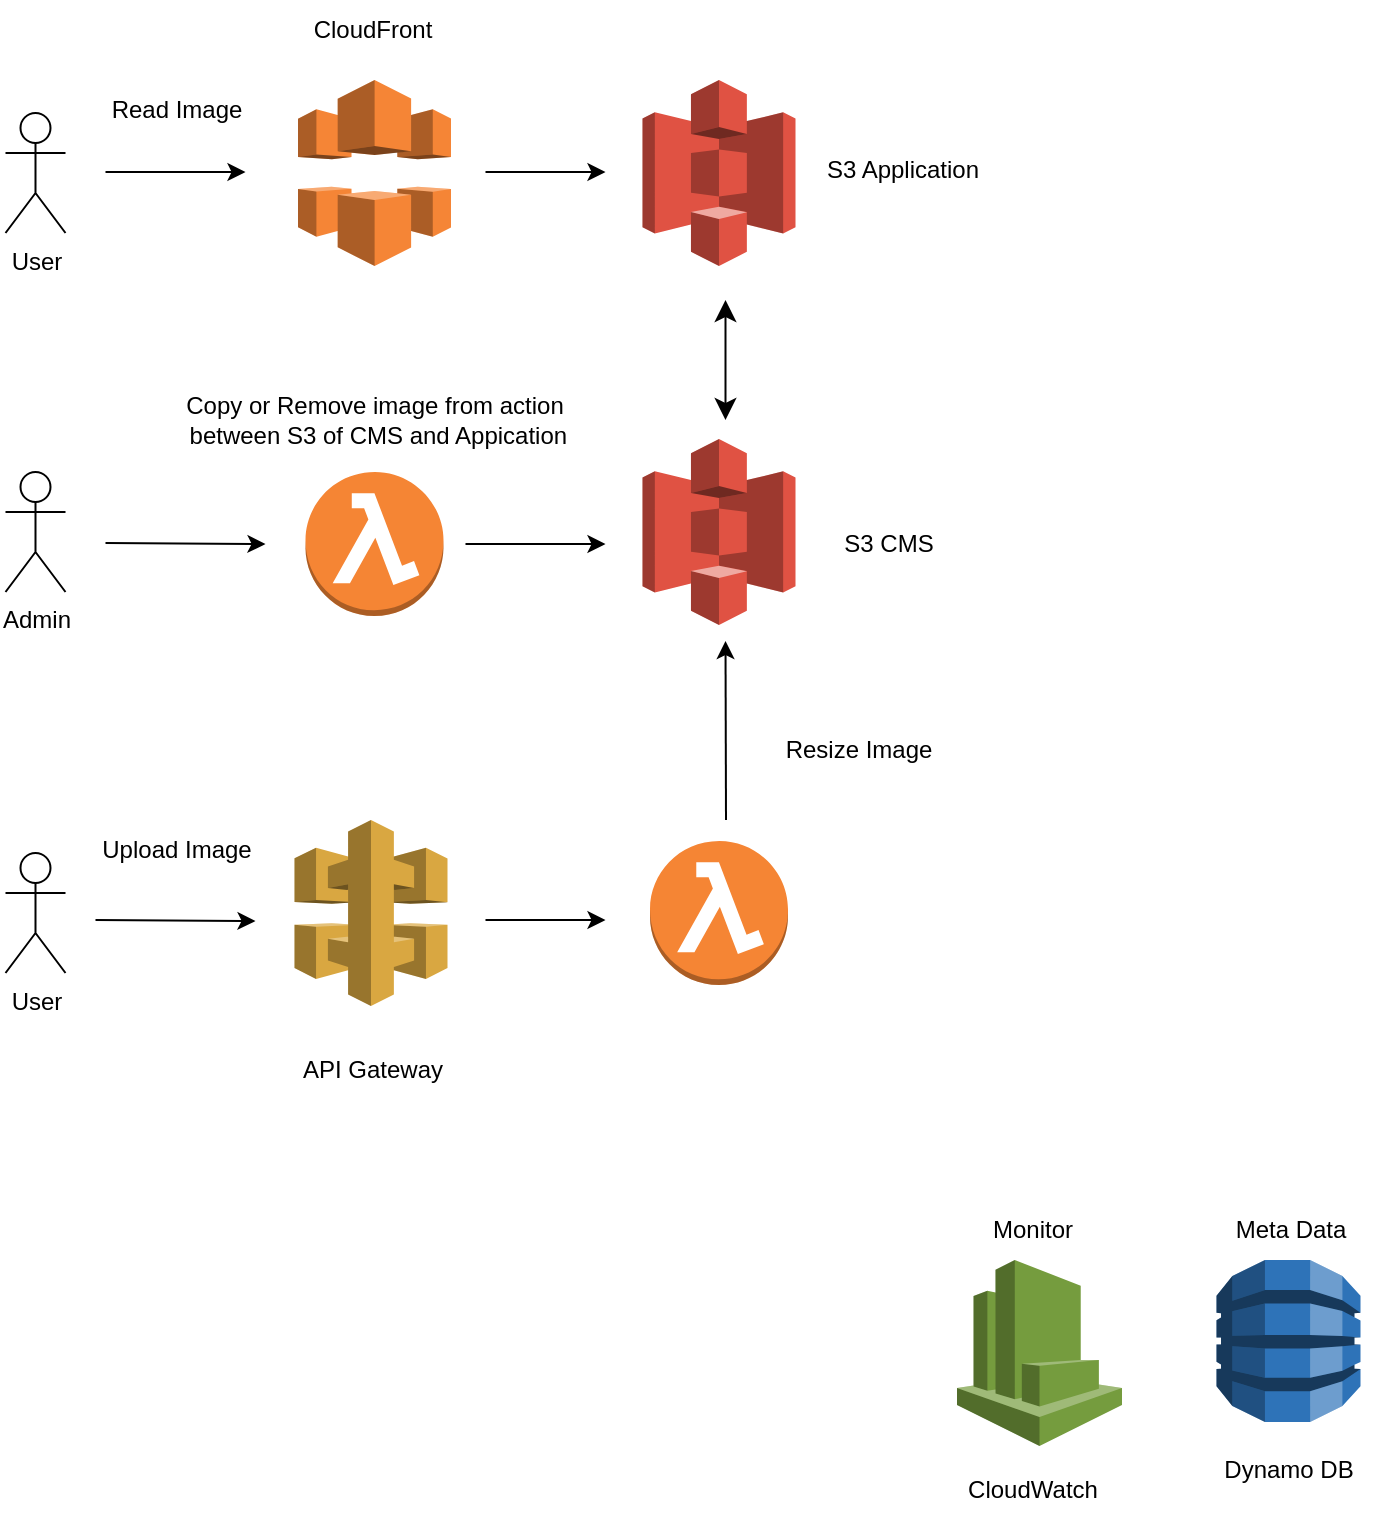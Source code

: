 <mxfile version="21.7.2" type="github">
  <diagram name="Page-1" id="Hr2RtcKhyDHUeB_40bp3">
    <mxGraphModel dx="1316" dy="1042" grid="1" gridSize="10" guides="1" tooltips="1" connect="1" arrows="1" fold="1" page="1" pageScale="1" pageWidth="850" pageHeight="1100" math="0" shadow="0">
      <root>
        <mxCell id="0" />
        <mxCell id="1" parent="0" />
        <mxCell id="n1CQJEEDBxQEsBh69DtY-2" value="" style="outlineConnect=0;dashed=0;verticalLabelPosition=bottom;verticalAlign=top;align=center;html=1;shape=mxgraph.aws3.lambda_function;fillColor=#F58534;gradientColor=none;" parent="1" vertex="1">
          <mxGeometry x="454" y="510.5" width="69" height="72" as="geometry" />
        </mxCell>
        <mxCell id="n1CQJEEDBxQEsBh69DtY-5" value="" style="outlineConnect=0;dashed=0;verticalLabelPosition=bottom;verticalAlign=top;align=center;html=1;shape=mxgraph.aws3.cloudfront;fillColor=#F58536;gradientColor=none;" parent="1" vertex="1">
          <mxGeometry x="278" y="130" width="76.5" height="93" as="geometry" />
        </mxCell>
        <mxCell id="n1CQJEEDBxQEsBh69DtY-7" value="" style="outlineConnect=0;dashed=0;verticalLabelPosition=bottom;verticalAlign=top;align=center;html=1;shape=mxgraph.aws3.s3;fillColor=#E05243;gradientColor=none;" parent="1" vertex="1">
          <mxGeometry x="450.25" y="309.5" width="76.5" height="93" as="geometry" />
        </mxCell>
        <mxCell id="n1CQJEEDBxQEsBh69DtY-9" value="Resize Image" style="text;html=1;align=center;verticalAlign=middle;resizable=0;points=[];autosize=1;strokeColor=none;fillColor=none;" parent="1" vertex="1">
          <mxGeometry x="507.5" y="450" width="100" height="30" as="geometry" />
        </mxCell>
        <mxCell id="n1CQJEEDBxQEsBh69DtY-11" value="Read Image" style="text;html=1;align=center;verticalAlign=middle;resizable=0;points=[];autosize=1;strokeColor=none;fillColor=none;" parent="1" vertex="1">
          <mxGeometry x="171.75" y="130" width="90" height="30" as="geometry" />
        </mxCell>
        <mxCell id="n1CQJEEDBxQEsBh69DtY-12" value="User" style="shape=umlActor;verticalLabelPosition=bottom;verticalAlign=top;html=1;outlineConnect=0;" parent="1" vertex="1">
          <mxGeometry x="131.75" y="516.5" width="30" height="60" as="geometry" />
        </mxCell>
        <mxCell id="n1CQJEEDBxQEsBh69DtY-15" value="CloudFront" style="text;html=1;align=center;verticalAlign=middle;resizable=0;points=[];autosize=1;strokeColor=none;fillColor=none;" parent="1" vertex="1">
          <mxGeometry x="274.5" y="90" width="80" height="30" as="geometry" />
        </mxCell>
        <mxCell id="n1CQJEEDBxQEsBh69DtY-17" value="S3 Application" style="text;html=1;align=center;verticalAlign=middle;resizable=0;points=[];autosize=1;strokeColor=none;fillColor=none;" parent="1" vertex="1">
          <mxGeometry x="530" y="160" width="100" height="30" as="geometry" />
        </mxCell>
        <mxCell id="n1CQJEEDBxQEsBh69DtY-18" value="" style="outlineConnect=0;dashed=0;verticalLabelPosition=bottom;verticalAlign=top;align=center;html=1;shape=mxgraph.aws3.api_gateway;fillColor=#D9A741;gradientColor=none;" parent="1" vertex="1">
          <mxGeometry x="276.25" y="500" width="76.5" height="93" as="geometry" />
        </mxCell>
        <mxCell id="n1CQJEEDBxQEsBh69DtY-19" value="API Gateway" style="text;html=1;align=center;verticalAlign=middle;resizable=0;points=[];autosize=1;strokeColor=none;fillColor=none;" parent="1" vertex="1">
          <mxGeometry x="269.5" y="610" width="90" height="30" as="geometry" />
        </mxCell>
        <mxCell id="n1CQJEEDBxQEsBh69DtY-24" value="Upload Image" style="text;html=1;align=center;verticalAlign=middle;resizable=0;points=[];autosize=1;strokeColor=none;fillColor=none;" parent="1" vertex="1">
          <mxGeometry x="166.75" y="500" width="100" height="30" as="geometry" />
        </mxCell>
        <mxCell id="n1CQJEEDBxQEsBh69DtY-25" value="" style="outlineConnect=0;dashed=0;verticalLabelPosition=bottom;verticalAlign=top;align=center;html=1;shape=mxgraph.aws3.cloudwatch;fillColor=#759C3E;gradientColor=none;" parent="1" vertex="1">
          <mxGeometry x="607.5" y="720" width="82.5" height="93" as="geometry" />
        </mxCell>
        <mxCell id="n1CQJEEDBxQEsBh69DtY-26" value="CloudWatch" style="text;html=1;align=center;verticalAlign=middle;resizable=0;points=[];autosize=1;strokeColor=none;fillColor=none;" parent="1" vertex="1">
          <mxGeometry x="600" y="820" width="90" height="30" as="geometry" />
        </mxCell>
        <mxCell id="n1CQJEEDBxQEsBh69DtY-28" value="Monitor&lt;br&gt;" style="text;html=1;align=center;verticalAlign=middle;resizable=0;points=[];autosize=1;strokeColor=none;fillColor=none;" parent="1" vertex="1">
          <mxGeometry x="615" y="690" width="60" height="30" as="geometry" />
        </mxCell>
        <mxCell id="n1CQJEEDBxQEsBh69DtY-29" value="User" style="shape=umlActor;verticalLabelPosition=bottom;verticalAlign=top;html=1;outlineConnect=0;" parent="1" vertex="1">
          <mxGeometry x="131.75" y="146.5" width="30" height="60" as="geometry" />
        </mxCell>
        <mxCell id="zB1ALJJBzp2TRj6HRCjQ-2" value="" style="outlineConnect=0;dashed=0;verticalLabelPosition=bottom;verticalAlign=top;align=center;html=1;shape=mxgraph.aws3.dynamo_db;fillColor=#2E73B8;gradientColor=none;" parent="1" vertex="1">
          <mxGeometry x="737.25" y="720" width="72" height="81" as="geometry" />
        </mxCell>
        <mxCell id="zB1ALJJBzp2TRj6HRCjQ-3" value="Dynamo DB" style="text;html=1;align=center;verticalAlign=middle;resizable=0;points=[];autosize=1;strokeColor=none;fillColor=none;" parent="1" vertex="1">
          <mxGeometry x="728.25" y="810" width="90" height="30" as="geometry" />
        </mxCell>
        <mxCell id="zB1ALJJBzp2TRj6HRCjQ-5" value="Meta Data" style="text;html=1;align=center;verticalAlign=middle;resizable=0;points=[];autosize=1;strokeColor=none;fillColor=none;" parent="1" vertex="1">
          <mxGeometry x="733.75" y="690" width="80" height="30" as="geometry" />
        </mxCell>
        <mxCell id="Y1Ew_5oxsc8gn9YXY2a8-1" value="" style="outlineConnect=0;dashed=0;verticalLabelPosition=bottom;verticalAlign=top;align=center;html=1;shape=mxgraph.aws3.s3;fillColor=#E05243;gradientColor=none;" vertex="1" parent="1">
          <mxGeometry x="450.25" y="130" width="76.5" height="93" as="geometry" />
        </mxCell>
        <mxCell id="Y1Ew_5oxsc8gn9YXY2a8-3" value="S3 CMS" style="text;html=1;align=center;verticalAlign=middle;resizable=0;points=[];autosize=1;strokeColor=none;fillColor=none;" vertex="1" parent="1">
          <mxGeometry x="537.5" y="347" width="70" height="30" as="geometry" />
        </mxCell>
        <mxCell id="Y1Ew_5oxsc8gn9YXY2a8-4" value="Admin" style="shape=umlActor;verticalLabelPosition=bottom;verticalAlign=top;html=1;outlineConnect=0;" vertex="1" parent="1">
          <mxGeometry x="131.75" y="326" width="30" height="60" as="geometry" />
        </mxCell>
        <mxCell id="Y1Ew_5oxsc8gn9YXY2a8-6" value="" style="outlineConnect=0;dashed=0;verticalLabelPosition=bottom;verticalAlign=top;align=center;html=1;shape=mxgraph.aws3.lambda_function;fillColor=#F58534;gradientColor=none;" vertex="1" parent="1">
          <mxGeometry x="281.75" y="326" width="69" height="72" as="geometry" />
        </mxCell>
        <mxCell id="Y1Ew_5oxsc8gn9YXY2a8-11" value="" style="edgeStyle=none;orthogonalLoop=1;jettySize=auto;html=1;endArrow=classic;startArrow=classic;endSize=8;startSize=8;rounded=0;" edge="1" parent="1">
          <mxGeometry width="100" relative="1" as="geometry">
            <mxPoint x="491.75" y="240" as="sourcePoint" />
            <mxPoint x="491.75" y="300" as="targetPoint" />
            <Array as="points" />
          </mxGeometry>
        </mxCell>
        <mxCell id="Y1Ew_5oxsc8gn9YXY2a8-13" value="Copy or Remove image from action&lt;br&gt;&amp;nbsp;between S3 of CMS and Appication" style="text;html=1;align=center;verticalAlign=middle;resizable=0;points=[];autosize=1;strokeColor=none;fillColor=none;" vertex="1" parent="1">
          <mxGeometry x="206.25" y="280" width="220" height="40" as="geometry" />
        </mxCell>
        <mxCell id="Y1Ew_5oxsc8gn9YXY2a8-14" value="" style="edgeStyle=none;orthogonalLoop=1;jettySize=auto;html=1;rounded=0;" edge="1" parent="1">
          <mxGeometry width="100" relative="1" as="geometry">
            <mxPoint x="361.75" y="362" as="sourcePoint" />
            <mxPoint x="431.75" y="362" as="targetPoint" />
            <Array as="points" />
          </mxGeometry>
        </mxCell>
        <mxCell id="Y1Ew_5oxsc8gn9YXY2a8-15" value="" style="edgeStyle=none;orthogonalLoop=1;jettySize=auto;html=1;rounded=0;" edge="1" parent="1">
          <mxGeometry width="100" relative="1" as="geometry">
            <mxPoint x="371.75" y="176" as="sourcePoint" />
            <mxPoint x="431.75" y="176" as="targetPoint" />
            <Array as="points" />
          </mxGeometry>
        </mxCell>
        <mxCell id="Y1Ew_5oxsc8gn9YXY2a8-16" value="" style="edgeStyle=none;orthogonalLoop=1;jettySize=auto;html=1;rounded=0;" edge="1" parent="1">
          <mxGeometry width="100" relative="1" as="geometry">
            <mxPoint x="181.75" y="361.5" as="sourcePoint" />
            <mxPoint x="261.75" y="362" as="targetPoint" />
            <Array as="points" />
          </mxGeometry>
        </mxCell>
        <mxCell id="Y1Ew_5oxsc8gn9YXY2a8-17" value="" style="edgeStyle=none;orthogonalLoop=1;jettySize=auto;html=1;rounded=0;" edge="1" parent="1">
          <mxGeometry width="100" relative="1" as="geometry">
            <mxPoint x="181.75" y="176" as="sourcePoint" />
            <mxPoint x="251.75" y="176" as="targetPoint" />
            <Array as="points" />
          </mxGeometry>
        </mxCell>
        <mxCell id="Y1Ew_5oxsc8gn9YXY2a8-20" value="" style="edgeStyle=none;orthogonalLoop=1;jettySize=auto;html=1;rounded=0;" edge="1" parent="1">
          <mxGeometry width="100" relative="1" as="geometry">
            <mxPoint x="492" y="500" as="sourcePoint" />
            <mxPoint x="491.75" y="410.5" as="targetPoint" />
            <Array as="points" />
          </mxGeometry>
        </mxCell>
        <mxCell id="Y1Ew_5oxsc8gn9YXY2a8-21" value="" style="edgeStyle=none;orthogonalLoop=1;jettySize=auto;html=1;rounded=0;" edge="1" parent="1">
          <mxGeometry width="100" relative="1" as="geometry">
            <mxPoint x="371.75" y="550" as="sourcePoint" />
            <mxPoint x="431.75" y="550" as="targetPoint" />
            <Array as="points" />
          </mxGeometry>
        </mxCell>
        <mxCell id="Y1Ew_5oxsc8gn9YXY2a8-22" value="" style="edgeStyle=none;orthogonalLoop=1;jettySize=auto;html=1;rounded=0;" edge="1" parent="1">
          <mxGeometry width="100" relative="1" as="geometry">
            <mxPoint x="176.75" y="550" as="sourcePoint" />
            <mxPoint x="256.75" y="550.5" as="targetPoint" />
            <Array as="points" />
          </mxGeometry>
        </mxCell>
      </root>
    </mxGraphModel>
  </diagram>
</mxfile>
